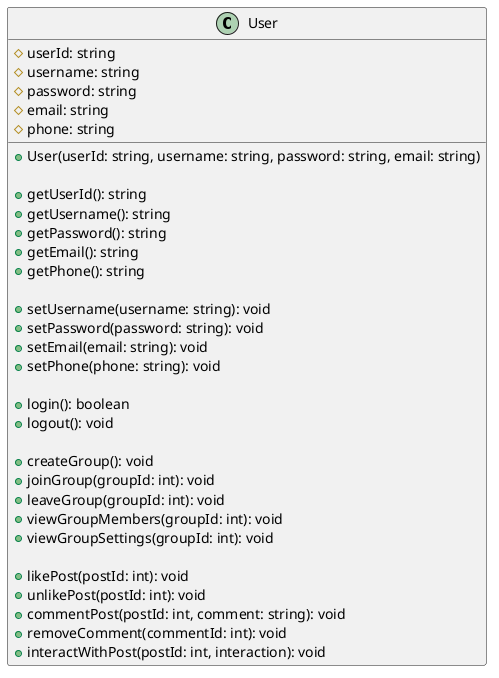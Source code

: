 @startuml User

class User {
    # userId: string
    # username: string
    # password: string
    # email: string
    # phone: string

    + User(userId: string, username: string, password: string, email: string)

    + getUserId(): string
    + getUsername(): string
    + getPassword(): string
    + getEmail(): string
    + getPhone(): string

    + setUsername(username: string): void
    + setPassword(password: string): void
    + setEmail(email: string): void
    + setPhone(phone: string): void

    + login(): boolean
    + logout(): void

    + createGroup(): void
    + joinGroup(groupId: int): void
    + leaveGroup(groupId: int): void
    + viewGroupMembers(groupId: int): void
    + viewGroupSettings(groupId: int): void

    + likePost(postId: int): void
    + unlikePost(postId: int): void
    + commentPost(postId: int, comment: string): void
    + removeComment(commentId: int): void
    + interactWithPost(postId: int, interaction): void
}

@enduml